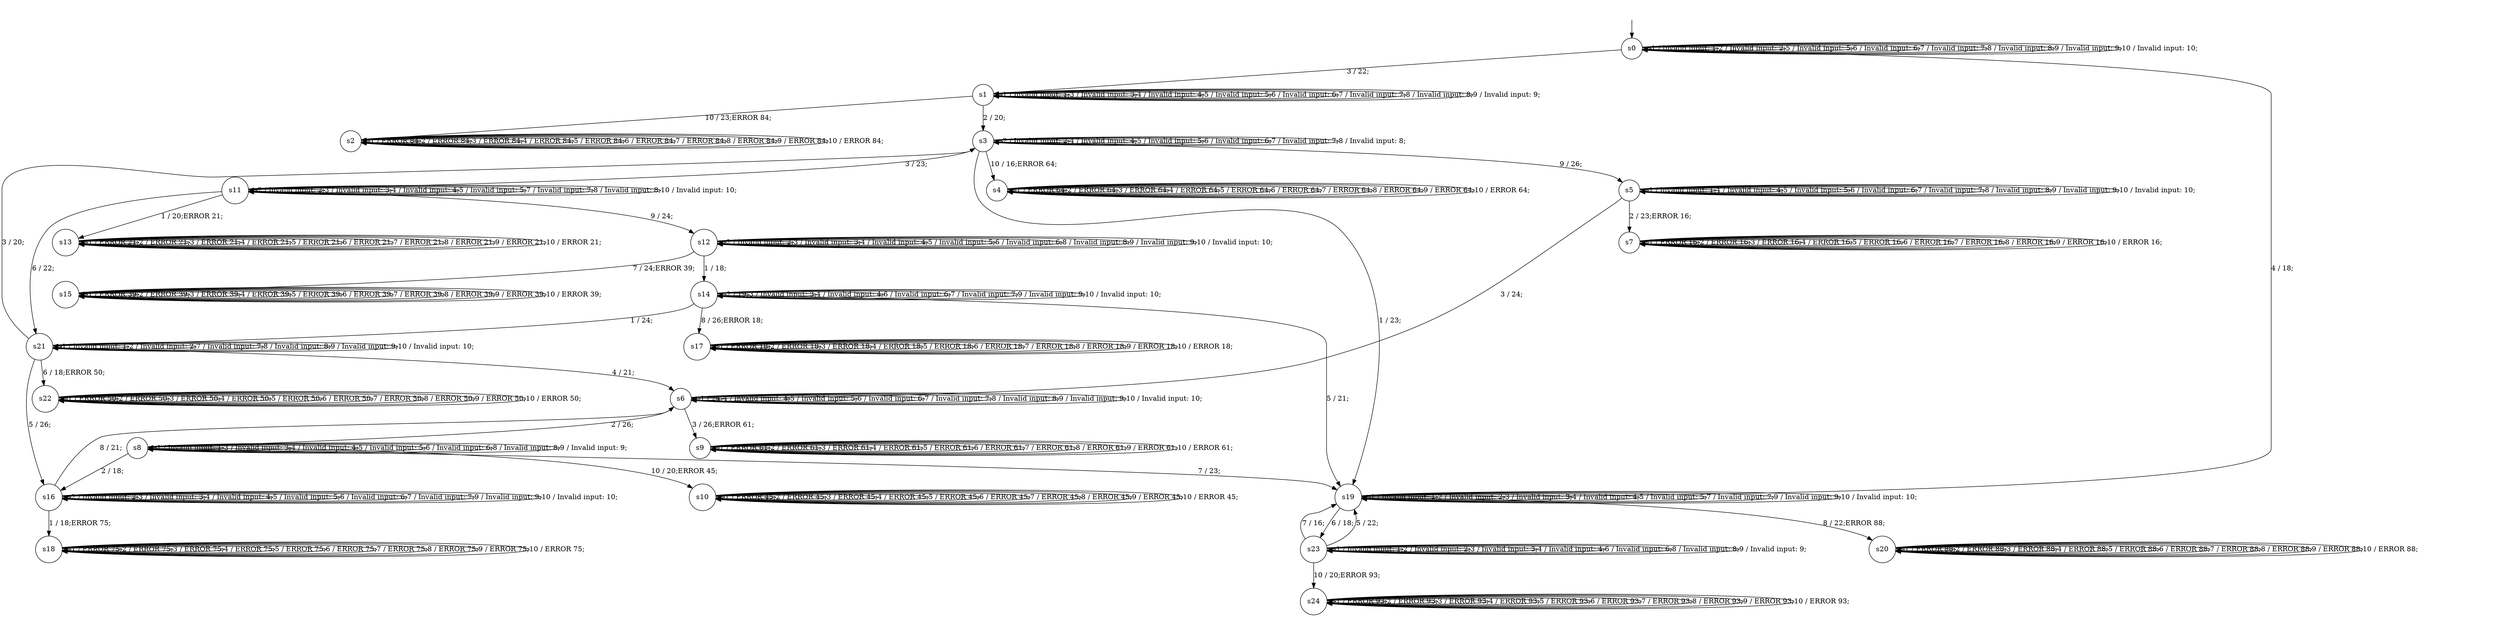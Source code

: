 digraph g {
__start0 [label="" shape="none"];

	s0 [shape="circle" label="s0"];
	s1 [shape="circle" label="s1"];
	s2 [shape="circle" label="s2"];
	s3 [shape="circle" label="s3"];
	s4 [shape="circle" label="s4"];
	s5 [shape="circle" label="s5"];
	s6 [shape="circle" label="s6"];
	s7 [shape="circle" label="s7"];
	s8 [shape="circle" label="s8"];
	s9 [shape="circle" label="s9"];
	s10 [shape="circle" label="s10"];
	s11 [shape="circle" label="s11"];
	s12 [shape="circle" label="s12"];
	s13 [shape="circle" label="s13"];
	s14 [shape="circle" label="s14"];
	s15 [shape="circle" label="s15"];
	s16 [shape="circle" label="s16"];
	s17 [shape="circle" label="s17"];
	s18 [shape="circle" label="s18"];
	s19 [shape="circle" label="s19"];
	s20 [shape="circle" label="s20"];
	s21 [shape="circle" label="s21"];
	s22 [shape="circle" label="s22"];
	s23 [shape="circle" label="s23"];
	s24 [shape="circle" label="s24"];
	s0 -> s0 [label="1 / Invalid input: 1;"];
	s0 -> s0 [label="2 / Invalid input: 2;"];
	s0 -> s1 [label="3 / 22;"];
	s0 -> s19 [label="4 / 18;"];
	s0 -> s0 [label="5 / Invalid input: 5;"];
	s0 -> s0 [label="6 / Invalid input: 6;"];
	s0 -> s0 [label="7 / Invalid input: 7;"];
	s0 -> s0 [label="8 / Invalid input: 8;"];
	s0 -> s0 [label="9 / Invalid input: 9;"];
	s0 -> s0 [label="10 / Invalid input: 10;"];
	s1 -> s1 [label="1 / Invalid input: 1;"];
	s1 -> s3 [label="2 / 20;"];
	s1 -> s1 [label="3 / Invalid input: 3;"];
	s1 -> s1 [label="4 / Invalid input: 4;"];
	s1 -> s1 [label="5 / Invalid input: 5;"];
	s1 -> s1 [label="6 / Invalid input: 6;"];
	s1 -> s1 [label="7 / Invalid input: 7;"];
	s1 -> s1 [label="8 / Invalid input: 8;"];
	s1 -> s1 [label="9 / Invalid input: 9;"];
	s1 -> s2 [label="10 / 23;ERROR 84;"];
	s2 -> s2 [label="1 / ERROR 84;"];
	s2 -> s2 [label="2 / ERROR 84;"];
	s2 -> s2 [label="3 / ERROR 84;"];
	s2 -> s2 [label="4 / ERROR 84;"];
	s2 -> s2 [label="5 / ERROR 84;"];
	s2 -> s2 [label="6 / ERROR 84;"];
	s2 -> s2 [label="7 / ERROR 84;"];
	s2 -> s2 [label="8 / ERROR 84;"];
	s2 -> s2 [label="9 / ERROR 84;"];
	s2 -> s2 [label="10 / ERROR 84;"];
	s3 -> s19 [label="1 / 23;"];
	s3 -> s3 [label="2 / Invalid input: 2;"];
	s3 -> s11 [label="3 / 23;"];
	s3 -> s3 [label="4 / Invalid input: 4;"];
	s3 -> s3 [label="5 / Invalid input: 5;"];
	s3 -> s3 [label="6 / Invalid input: 6;"];
	s3 -> s3 [label="7 / Invalid input: 7;"];
	s3 -> s3 [label="8 / Invalid input: 8;"];
	s3 -> s5 [label="9 / 26;"];
	s3 -> s4 [label="10 / 16;ERROR 64;"];
	s4 -> s4 [label="1 / ERROR 64;"];
	s4 -> s4 [label="2 / ERROR 64;"];
	s4 -> s4 [label="3 / ERROR 64;"];
	s4 -> s4 [label="4 / ERROR 64;"];
	s4 -> s4 [label="5 / ERROR 64;"];
	s4 -> s4 [label="6 / ERROR 64;"];
	s4 -> s4 [label="7 / ERROR 64;"];
	s4 -> s4 [label="8 / ERROR 64;"];
	s4 -> s4 [label="9 / ERROR 64;"];
	s4 -> s4 [label="10 / ERROR 64;"];
	s5 -> s5 [label="1 / Invalid input: 1;"];
	s5 -> s7 [label="2 / 23;ERROR 16;"];
	s5 -> s6 [label="3 / 24;"];
	s5 -> s5 [label="4 / Invalid input: 4;"];
	s5 -> s5 [label="5 / Invalid input: 5;"];
	s5 -> s5 [label="6 / Invalid input: 6;"];
	s5 -> s5 [label="7 / Invalid input: 7;"];
	s5 -> s5 [label="8 / Invalid input: 8;"];
	s5 -> s5 [label="9 / Invalid input: 9;"];
	s5 -> s5 [label="10 / Invalid input: 10;"];
	s6 -> s6 [label="1 / 24;"];
	s6 -> s8 [label="2 / 26;"];
	s6 -> s9 [label="3 / 26;ERROR 61;"];
	s6 -> s6 [label="4 / Invalid input: 4;"];
	s6 -> s6 [label="5 / Invalid input: 5;"];
	s6 -> s6 [label="6 / Invalid input: 6;"];
	s6 -> s6 [label="7 / Invalid input: 7;"];
	s6 -> s6 [label="8 / Invalid input: 8;"];
	s6 -> s6 [label="9 / Invalid input: 9;"];
	s6 -> s6 [label="10 / Invalid input: 10;"];
	s7 -> s7 [label="1 / ERROR 16;"];
	s7 -> s7 [label="2 / ERROR 16;"];
	s7 -> s7 [label="3 / ERROR 16;"];
	s7 -> s7 [label="4 / ERROR 16;"];
	s7 -> s7 [label="5 / ERROR 16;"];
	s7 -> s7 [label="6 / ERROR 16;"];
	s7 -> s7 [label="7 / ERROR 16;"];
	s7 -> s7 [label="8 / ERROR 16;"];
	s7 -> s7 [label="9 / ERROR 16;"];
	s7 -> s7 [label="10 / ERROR 16;"];
	s8 -> s8 [label="1 / Invalid input: 1;"];
	s8 -> s16 [label="2 / 18;"];
	s8 -> s8 [label="3 / Invalid input: 3;"];
	s8 -> s8 [label="4 / Invalid input: 4;"];
	s8 -> s8 [label="5 / Invalid input: 5;"];
	s8 -> s8 [label="6 / Invalid input: 6;"];
	s8 -> s19 [label="7 / 23;"];
	s8 -> s8 [label="8 / Invalid input: 8;"];
	s8 -> s8 [label="9 / Invalid input: 9;"];
	s8 -> s10 [label="10 / 20;ERROR 45;"];
	s9 -> s9 [label="1 / ERROR 61;"];
	s9 -> s9 [label="2 / ERROR 61;"];
	s9 -> s9 [label="3 / ERROR 61;"];
	s9 -> s9 [label="4 / ERROR 61;"];
	s9 -> s9 [label="5 / ERROR 61;"];
	s9 -> s9 [label="6 / ERROR 61;"];
	s9 -> s9 [label="7 / ERROR 61;"];
	s9 -> s9 [label="8 / ERROR 61;"];
	s9 -> s9 [label="9 / ERROR 61;"];
	s9 -> s9 [label="10 / ERROR 61;"];
	s10 -> s10 [label="1 / ERROR 45;"];
	s10 -> s10 [label="2 / ERROR 45;"];
	s10 -> s10 [label="3 / ERROR 45;"];
	s10 -> s10 [label="4 / ERROR 45;"];
	s10 -> s10 [label="5 / ERROR 45;"];
	s10 -> s10 [label="6 / ERROR 45;"];
	s10 -> s10 [label="7 / ERROR 45;"];
	s10 -> s10 [label="8 / ERROR 45;"];
	s10 -> s10 [label="9 / ERROR 45;"];
	s10 -> s10 [label="10 / ERROR 45;"];
	s11 -> s13 [label="1 / 20;ERROR 21;"];
	s11 -> s11 [label="2 / Invalid input: 2;"];
	s11 -> s11 [label="3 / Invalid input: 3;"];
	s11 -> s11 [label="4 / Invalid input: 4;"];
	s11 -> s11 [label="5 / Invalid input: 5;"];
	s11 -> s21 [label="6 / 22;"];
	s11 -> s11 [label="7 / Invalid input: 7;"];
	s11 -> s11 [label="8 / Invalid input: 8;"];
	s11 -> s12 [label="9 / 24;"];
	s11 -> s11 [label="10 / Invalid input: 10;"];
	s12 -> s14 [label="1 / 18;"];
	s12 -> s12 [label="2 / Invalid input: 2;"];
	s12 -> s12 [label="3 / Invalid input: 3;"];
	s12 -> s12 [label="4 / Invalid input: 4;"];
	s12 -> s12 [label="5 / Invalid input: 5;"];
	s12 -> s12 [label="6 / Invalid input: 6;"];
	s12 -> s15 [label="7 / 24;ERROR 39;"];
	s12 -> s12 [label="8 / Invalid input: 8;"];
	s12 -> s12 [label="9 / Invalid input: 9;"];
	s12 -> s12 [label="10 / Invalid input: 10;"];
	s13 -> s13 [label="1 / ERROR 21;"];
	s13 -> s13 [label="2 / ERROR 21;"];
	s13 -> s13 [label="3 / ERROR 21;"];
	s13 -> s13 [label="4 / ERROR 21;"];
	s13 -> s13 [label="5 / ERROR 21;"];
	s13 -> s13 [label="6 / ERROR 21;"];
	s13 -> s13 [label="7 / ERROR 21;"];
	s13 -> s13 [label="8 / ERROR 21;"];
	s13 -> s13 [label="9 / ERROR 21;"];
	s13 -> s13 [label="10 / ERROR 21;"];
	s14 -> s21 [label="1 / 24;"];
	s14 -> s14 [label="2 / 19;"];
	s14 -> s14 [label="3 / Invalid input: 3;"];
	s14 -> s14 [label="4 / Invalid input: 4;"];
	s14 -> s19 [label="5 / 21;"];
	s14 -> s14 [label="6 / Invalid input: 6;"];
	s14 -> s14 [label="7 / Invalid input: 7;"];
	s14 -> s17 [label="8 / 26;ERROR 18;"];
	s14 -> s14 [label="9 / Invalid input: 9;"];
	s14 -> s14 [label="10 / Invalid input: 10;"];
	s15 -> s15 [label="1 / ERROR 39;"];
	s15 -> s15 [label="2 / ERROR 39;"];
	s15 -> s15 [label="3 / ERROR 39;"];
	s15 -> s15 [label="4 / ERROR 39;"];
	s15 -> s15 [label="5 / ERROR 39;"];
	s15 -> s15 [label="6 / ERROR 39;"];
	s15 -> s15 [label="7 / ERROR 39;"];
	s15 -> s15 [label="8 / ERROR 39;"];
	s15 -> s15 [label="9 / ERROR 39;"];
	s15 -> s15 [label="10 / ERROR 39;"];
	s16 -> s18 [label="1 / 18;ERROR 75;"];
	s16 -> s16 [label="2 / Invalid input: 2;"];
	s16 -> s16 [label="3 / Invalid input: 3;"];
	s16 -> s16 [label="4 / Invalid input: 4;"];
	s16 -> s16 [label="5 / Invalid input: 5;"];
	s16 -> s16 [label="6 / Invalid input: 6;"];
	s16 -> s16 [label="7 / Invalid input: 7;"];
	s16 -> s6 [label="8 / 21;"];
	s16 -> s16 [label="9 / Invalid input: 9;"];
	s16 -> s16 [label="10 / Invalid input: 10;"];
	s17 -> s17 [label="1 / ERROR 18;"];
	s17 -> s17 [label="2 / ERROR 18;"];
	s17 -> s17 [label="3 / ERROR 18;"];
	s17 -> s17 [label="4 / ERROR 18;"];
	s17 -> s17 [label="5 / ERROR 18;"];
	s17 -> s17 [label="6 / ERROR 18;"];
	s17 -> s17 [label="7 / ERROR 18;"];
	s17 -> s17 [label="8 / ERROR 18;"];
	s17 -> s17 [label="9 / ERROR 18;"];
	s17 -> s17 [label="10 / ERROR 18;"];
	s18 -> s18 [label="1 / ERROR 75;"];
	s18 -> s18 [label="2 / ERROR 75;"];
	s18 -> s18 [label="3 / ERROR 75;"];
	s18 -> s18 [label="4 / ERROR 75;"];
	s18 -> s18 [label="5 / ERROR 75;"];
	s18 -> s18 [label="6 / ERROR 75;"];
	s18 -> s18 [label="7 / ERROR 75;"];
	s18 -> s18 [label="8 / ERROR 75;"];
	s18 -> s18 [label="9 / ERROR 75;"];
	s18 -> s18 [label="10 / ERROR 75;"];
	s19 -> s19 [label="1 / Invalid input: 1;"];
	s19 -> s19 [label="2 / Invalid input: 2;"];
	s19 -> s19 [label="3 / Invalid input: 3;"];
	s19 -> s19 [label="4 / Invalid input: 4;"];
	s19 -> s19 [label="5 / Invalid input: 5;"];
	s19 -> s23 [label="6 / 18;"];
	s19 -> s19 [label="7 / Invalid input: 7;"];
	s19 -> s20 [label="8 / 22;ERROR 88;"];
	s19 -> s19 [label="9 / Invalid input: 9;"];
	s19 -> s19 [label="10 / Invalid input: 10;"];
	s20 -> s20 [label="1 / ERROR 88;"];
	s20 -> s20 [label="2 / ERROR 88;"];
	s20 -> s20 [label="3 / ERROR 88;"];
	s20 -> s20 [label="4 / ERROR 88;"];
	s20 -> s20 [label="5 / ERROR 88;"];
	s20 -> s20 [label="6 / ERROR 88;"];
	s20 -> s20 [label="7 / ERROR 88;"];
	s20 -> s20 [label="8 / ERROR 88;"];
	s20 -> s20 [label="9 / ERROR 88;"];
	s20 -> s20 [label="10 / ERROR 88;"];
	s21 -> s21 [label="1 / Invalid input: 1;"];
	s21 -> s21 [label="2 / Invalid input: 2;"];
	s21 -> s3 [label="3 / 20;"];
	s21 -> s6 [label="4 / 21;"];
	s21 -> s16 [label="5 / 26;"];
	s21 -> s22 [label="6 / 18;ERROR 50;"];
	s21 -> s21 [label="7 / Invalid input: 7;"];
	s21 -> s21 [label="8 / Invalid input: 8;"];
	s21 -> s21 [label="9 / Invalid input: 9;"];
	s21 -> s21 [label="10 / Invalid input: 10;"];
	s22 -> s22 [label="1 / ERROR 50;"];
	s22 -> s22 [label="2 / ERROR 50;"];
	s22 -> s22 [label="3 / ERROR 50;"];
	s22 -> s22 [label="4 / ERROR 50;"];
	s22 -> s22 [label="5 / ERROR 50;"];
	s22 -> s22 [label="6 / ERROR 50;"];
	s22 -> s22 [label="7 / ERROR 50;"];
	s22 -> s22 [label="8 / ERROR 50;"];
	s22 -> s22 [label="9 / ERROR 50;"];
	s22 -> s22 [label="10 / ERROR 50;"];
	s23 -> s23 [label="1 / Invalid input: 1;"];
	s23 -> s23 [label="2 / Invalid input: 2;"];
	s23 -> s23 [label="3 / Invalid input: 3;"];
	s23 -> s23 [label="4 / Invalid input: 4;"];
	s23 -> s19 [label="5 / 22;"];
	s23 -> s23 [label="6 / Invalid input: 6;"];
	s23 -> s19 [label="7 / 16;"];
	s23 -> s23 [label="8 / Invalid input: 8;"];
	s23 -> s23 [label="9 / Invalid input: 9;"];
	s23 -> s24 [label="10 / 20;ERROR 93;"];
	s24 -> s24 [label="1 / ERROR 93;"];
	s24 -> s24 [label="2 / ERROR 93;"];
	s24 -> s24 [label="3 / ERROR 93;"];
	s24 -> s24 [label="4 / ERROR 93;"];
	s24 -> s24 [label="5 / ERROR 93;"];
	s24 -> s24 [label="6 / ERROR 93;"];
	s24 -> s24 [label="7 / ERROR 93;"];
	s24 -> s24 [label="8 / ERROR 93;"];
	s24 -> s24 [label="9 / ERROR 93;"];
	s24 -> s24 [label="10 / ERROR 93;"];

__start0 -> s0;
}
